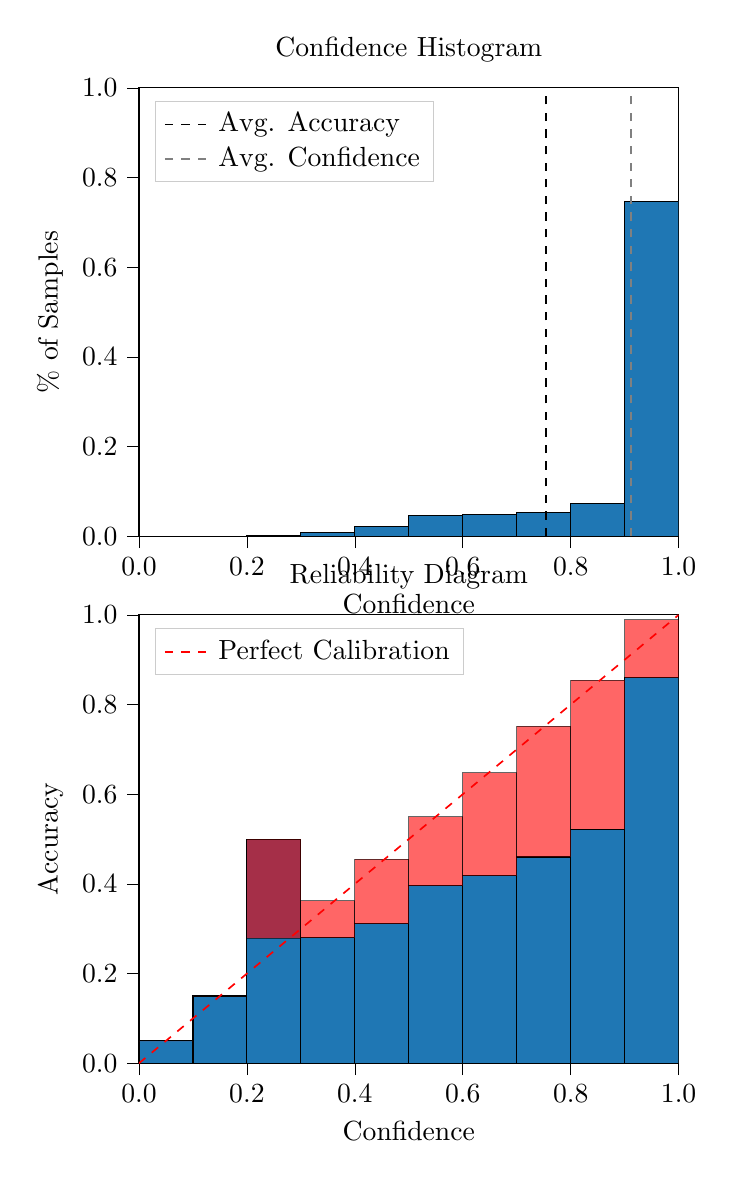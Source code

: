 % This file was created by tikzplotlib v0.9.8.
\begin{tikzpicture}

\definecolor{color0}{rgb}{0.122,0.467,0.706}

\begin{groupplot}[group style={group size=1 by 2}]
\nextgroupplot[
legend cell align={left},
legend style={
  fill opacity=0.8,
  draw opacity=1,
  text opacity=1,
  at={(0.03,0.97)},
  anchor=north west,
  draw=white!80!black
},
tick align=outside,
tick pos=left,
title={Confidence Histogram},
x grid style={white!69.02!black},
xlabel={Confidence},
xmin=0, xmax=1,
xtick style={color=black},
xtick={0,0.2,0.4,0.6,0.8,1},
xticklabels={0.0,0.2,0.4,0.6,0.8,1.0},
y grid style={white!69.02!black},
ylabel={\% of Samples},
ymin=0, ymax=1,
ytick style={color=black},
ytick={0,0.2,0.4,0.6,0.8,1},
yticklabels={0.0,0.2,0.4,0.6,0.8,1.0}
]
\draw[draw=black,fill=color0] (axis cs:-6.939e-18,0) rectangle (axis cs:0.1,0);
\draw[draw=black,fill=color0] (axis cs:0.1,0) rectangle (axis cs:0.2,0);
\draw[draw=black,fill=color0] (axis cs:0.2,0) rectangle (axis cs:0.3,0.001);
\draw[draw=black,fill=color0] (axis cs:0.3,0) rectangle (axis cs:0.4,0.009);
\draw[draw=black,fill=color0] (axis cs:0.4,0) rectangle (axis cs:0.5,0.022);
\draw[draw=black,fill=color0] (axis cs:0.5,0) rectangle (axis cs:0.6,0.046);
\draw[draw=black,fill=color0] (axis cs:0.6,0) rectangle (axis cs:0.7,0.049);
\draw[draw=black,fill=color0] (axis cs:0.7,0) rectangle (axis cs:0.8,0.053);
\draw[draw=black,fill=color0] (axis cs:0.8,0) rectangle (axis cs:0.9,0.073);
\draw[draw=black,fill=color0] (axis cs:0.9,0) rectangle (axis cs:1,0.747);
\addplot [semithick, black, dashed]
table {%
0.754 0
0.754 1
};
\addlegendentry{Avg. Accuracy}
\addplot [semithick, white!50.196!black, dashed]
table {%
0.912 0
0.912 1
};
\addlegendentry{Avg. Confidence}

\nextgroupplot[
legend cell align={left},
legend style={
  fill opacity=0.8,
  draw opacity=1,
  text opacity=1,
  at={(0.03,0.97)},
  anchor=north west,
  draw=white!80!black
},
tick align=outside,
tick pos=left,
title={Reliability Diagram},
x grid style={white!69.02!black},
xlabel={Confidence},
xmin=0, xmax=1,
xtick style={color=black},
xtick={0,0.2,0.4,0.6,0.8,1},
xticklabels={0.0,0.2,0.4,0.6,0.8,1.0},
y grid style={white!69.02!black},
ylabel={Accuracy},
ymin=0, ymax=1,
ytick style={color=black},
ytick={0,0.2,0.4,0.6,0.8,1},
yticklabels={0.0,0.2,0.4,0.6,0.8,1.0}
]
\draw[draw=black,fill=color0] (axis cs:-6.939e-18,0) rectangle (axis cs:0.1,0.05);
\draw[draw=black,fill=color0] (axis cs:0.1,0) rectangle (axis cs:0.2,0.15);
\draw[draw=black,fill=color0] (axis cs:0.2,0) rectangle (axis cs:0.3,0.5);
\draw[draw=black,fill=color0] (axis cs:0.3,0) rectangle (axis cs:0.4,0.28);
\draw[draw=black,fill=color0] (axis cs:0.4,0) rectangle (axis cs:0.5,0.311);
\draw[draw=black,fill=color0] (axis cs:0.5,0) rectangle (axis cs:0.6,0.396);
\draw[draw=black,fill=color0] (axis cs:0.6,0) rectangle (axis cs:0.7,0.418);
\draw[draw=black,fill=color0] (axis cs:0.7,0) rectangle (axis cs:0.8,0.46);
\draw[draw=black,fill=color0] (axis cs:0.8,0) rectangle (axis cs:0.9,0.522);
\draw[draw=black,fill=color0] (axis cs:0.9,0) rectangle (axis cs:1,0.86);
\draw[draw=black,fill=red,opacity=0.6] (axis cs:-6.939e-18,0.05) rectangle (axis cs:0.1,0.05);
\draw[draw=black,fill=red,opacity=0.6] (axis cs:0.1,0.15) rectangle (axis cs:0.2,0.15);
\draw[draw=black,fill=red,opacity=0.6] (axis cs:0.2,0.5) rectangle (axis cs:0.3,0.279);
\draw[draw=black,fill=red,opacity=0.6] (axis cs:0.3,0.28) rectangle (axis cs:0.4,0.363);
\draw[draw=black,fill=red,opacity=0.6] (axis cs:0.4,0.311) rectangle (axis cs:0.5,0.455);
\draw[draw=black,fill=red,opacity=0.6] (axis cs:0.5,0.396) rectangle (axis cs:0.6,0.55);
\draw[draw=black,fill=red,opacity=0.6] (axis cs:0.6,0.418) rectangle (axis cs:0.7,0.648);
\draw[draw=black,fill=red,opacity=0.6] (axis cs:0.7,0.46) rectangle (axis cs:0.8,0.752);
\draw[draw=black,fill=red,opacity=0.6] (axis cs:0.8,0.522) rectangle (axis cs:0.9,0.854);
\draw[draw=black,fill=red,opacity=0.6] (axis cs:0.9,0.86) rectangle (axis cs:1,0.989);
\addplot [semithick, red, dashed]
table {%
0 0
1 1
};
\addlegendentry{Perfect Calibration}
\end{groupplot}

\end{tikzpicture}
